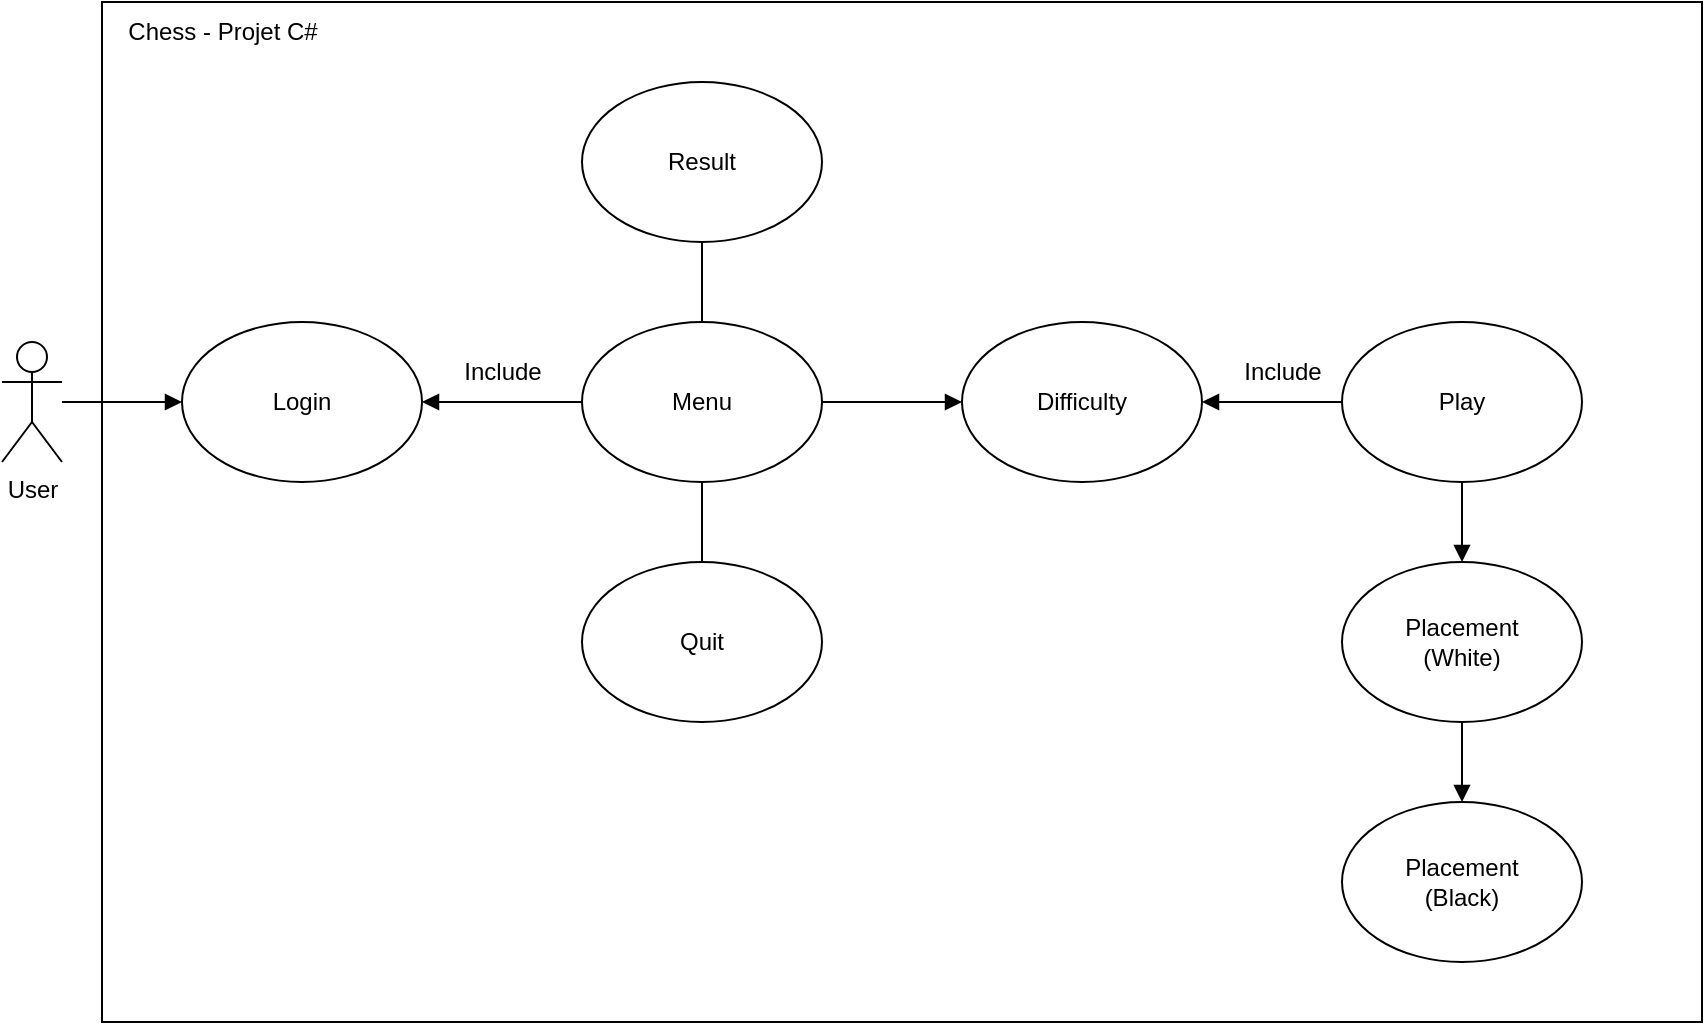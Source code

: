 <mxfile version="20.3.0" type="device"><diagram id="2cjsr1L7NgXO2NWgIAJk" name="Page-1"><mxGraphModel dx="1422" dy="875" grid="1" gridSize="10" guides="1" tooltips="1" connect="1" arrows="1" fold="1" page="1" pageScale="1" pageWidth="827" pageHeight="1169" math="0" shadow="0"><root><mxCell id="0"/><mxCell id="1" parent="0"/><mxCell id="znJQ7qrJtKN4a2XGMxJr-24" value="" style="rounded=0;whiteSpace=wrap;html=1;" vertex="1" parent="1"><mxGeometry x="160" y="200" width="800" height="510" as="geometry"/></mxCell><mxCell id="znJQ7qrJtKN4a2XGMxJr-23" value="" style="edgeStyle=orthogonalEdgeStyle;rounded=0;orthogonalLoop=1;jettySize=auto;html=1;endArrow=block;endFill=1;" edge="1" parent="1" source="znJQ7qrJtKN4a2XGMxJr-1" target="znJQ7qrJtKN4a2XGMxJr-5"><mxGeometry relative="1" as="geometry"/></mxCell><mxCell id="znJQ7qrJtKN4a2XGMxJr-1" value="User" style="shape=umlActor;verticalLabelPosition=bottom;verticalAlign=top;html=1;outlineConnect=0;" vertex="1" parent="1"><mxGeometry x="110" y="370" width="30" height="60" as="geometry"/></mxCell><mxCell id="znJQ7qrJtKN4a2XGMxJr-30" value="" style="edgeStyle=orthogonalEdgeStyle;rounded=0;orthogonalLoop=1;jettySize=auto;html=1;startArrow=none;startFill=0;endArrow=block;endFill=1;" edge="1" parent="1" source="znJQ7qrJtKN4a2XGMxJr-4" target="znJQ7qrJtKN4a2XGMxJr-29"><mxGeometry relative="1" as="geometry"/></mxCell><mxCell id="znJQ7qrJtKN4a2XGMxJr-4" value="Play" style="ellipse;whiteSpace=wrap;html=1;" vertex="1" parent="1"><mxGeometry x="780" y="360" width="120" height="80" as="geometry"/></mxCell><mxCell id="znJQ7qrJtKN4a2XGMxJr-15" value="" style="edgeStyle=orthogonalEdgeStyle;rounded=0;orthogonalLoop=1;jettySize=auto;html=1;endArrow=none;endFill=0;startArrow=block;startFill=1;" edge="1" parent="1" source="znJQ7qrJtKN4a2XGMxJr-5" target="znJQ7qrJtKN4a2XGMxJr-14"><mxGeometry relative="1" as="geometry"/></mxCell><mxCell id="znJQ7qrJtKN4a2XGMxJr-5" value="Login" style="ellipse;whiteSpace=wrap;html=1;" vertex="1" parent="1"><mxGeometry x="200" y="360" width="120" height="80" as="geometry"/></mxCell><mxCell id="znJQ7qrJtKN4a2XGMxJr-8" value="Quit" style="ellipse;whiteSpace=wrap;html=1;" vertex="1" parent="1"><mxGeometry x="400" y="480" width="120" height="80" as="geometry"/></mxCell><mxCell id="znJQ7qrJtKN4a2XGMxJr-26" value="" style="edgeStyle=orthogonalEdgeStyle;rounded=0;orthogonalLoop=1;jettySize=auto;html=1;startArrow=block;startFill=1;endArrow=none;endFill=0;" edge="1" parent="1" source="znJQ7qrJtKN4a2XGMxJr-9" target="znJQ7qrJtKN4a2XGMxJr-4"><mxGeometry relative="1" as="geometry"/></mxCell><mxCell id="znJQ7qrJtKN4a2XGMxJr-9" value="Difficulty" style="ellipse;whiteSpace=wrap;html=1;" vertex="1" parent="1"><mxGeometry x="590" y="360" width="120" height="80" as="geometry"/></mxCell><mxCell id="znJQ7qrJtKN4a2XGMxJr-12" value="Result" style="ellipse;whiteSpace=wrap;html=1;" vertex="1" parent="1"><mxGeometry x="400" y="240" width="120" height="80" as="geometry"/></mxCell><mxCell id="znJQ7qrJtKN4a2XGMxJr-16" value="" style="edgeStyle=orthogonalEdgeStyle;rounded=0;orthogonalLoop=1;jettySize=auto;html=1;endArrow=none;endFill=0;" edge="1" parent="1" source="znJQ7qrJtKN4a2XGMxJr-14" target="znJQ7qrJtKN4a2XGMxJr-12"><mxGeometry relative="1" as="geometry"/></mxCell><mxCell id="znJQ7qrJtKN4a2XGMxJr-17" value="" style="edgeStyle=orthogonalEdgeStyle;rounded=0;orthogonalLoop=1;jettySize=auto;html=1;endArrow=none;endFill=0;" edge="1" parent="1" source="znJQ7qrJtKN4a2XGMxJr-14" target="znJQ7qrJtKN4a2XGMxJr-8"><mxGeometry relative="1" as="geometry"/></mxCell><mxCell id="znJQ7qrJtKN4a2XGMxJr-25" value="" style="edgeStyle=orthogonalEdgeStyle;rounded=0;orthogonalLoop=1;jettySize=auto;html=1;startArrow=none;startFill=0;endArrow=block;endFill=1;" edge="1" parent="1" source="znJQ7qrJtKN4a2XGMxJr-14" target="znJQ7qrJtKN4a2XGMxJr-9"><mxGeometry relative="1" as="geometry"/></mxCell><mxCell id="znJQ7qrJtKN4a2XGMxJr-14" value="Menu" style="ellipse;whiteSpace=wrap;html=1;" vertex="1" parent="1"><mxGeometry x="400" y="360" width="120" height="80" as="geometry"/></mxCell><mxCell id="znJQ7qrJtKN4a2XGMxJr-20" value="Include" style="text;html=1;align=center;verticalAlign=middle;resizable=0;points=[];autosize=1;strokeColor=none;fillColor=none;" vertex="1" parent="1"><mxGeometry x="330" y="370" width="60" height="30" as="geometry"/></mxCell><mxCell id="znJQ7qrJtKN4a2XGMxJr-22" value="Include" style="text;html=1;align=center;verticalAlign=middle;resizable=0;points=[];autosize=1;strokeColor=none;fillColor=none;" vertex="1" parent="1"><mxGeometry x="720" y="370" width="60" height="30" as="geometry"/></mxCell><mxCell id="znJQ7qrJtKN4a2XGMxJr-28" value="Chess - Projet C#" style="text;html=1;align=center;verticalAlign=middle;resizable=0;points=[];autosize=1;strokeColor=none;fillColor=none;" vertex="1" parent="1"><mxGeometry x="160" y="200" width="120" height="30" as="geometry"/></mxCell><mxCell id="znJQ7qrJtKN4a2XGMxJr-32" value="" style="edgeStyle=orthogonalEdgeStyle;rounded=0;orthogonalLoop=1;jettySize=auto;html=1;startArrow=none;startFill=0;endArrow=block;endFill=1;" edge="1" parent="1" source="znJQ7qrJtKN4a2XGMxJr-29" target="znJQ7qrJtKN4a2XGMxJr-31"><mxGeometry relative="1" as="geometry"/></mxCell><mxCell id="znJQ7qrJtKN4a2XGMxJr-29" value="Placement&lt;br&gt;(White)" style="ellipse;whiteSpace=wrap;html=1;" vertex="1" parent="1"><mxGeometry x="780" y="480" width="120" height="80" as="geometry"/></mxCell><mxCell id="znJQ7qrJtKN4a2XGMxJr-31" value="Placement&lt;br&gt;(Black)" style="ellipse;whiteSpace=wrap;html=1;" vertex="1" parent="1"><mxGeometry x="780" y="600" width="120" height="80" as="geometry"/></mxCell></root></mxGraphModel></diagram></mxfile>
